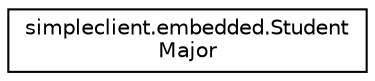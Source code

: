 digraph "Graphical Class Hierarchy"
{
  edge [fontname="Helvetica",fontsize="10",labelfontname="Helvetica",labelfontsize="10"];
  node [fontname="Helvetica",fontsize="10",shape=record];
  rankdir="LR";
  Node0 [label="simpleclient.embedded.Student\lMajor",height=0.2,width=0.4,color="black", fillcolor="white", style="filled",URL="$classsimpleclient_1_1embedded_1_1StudentMajor.html"];
}

